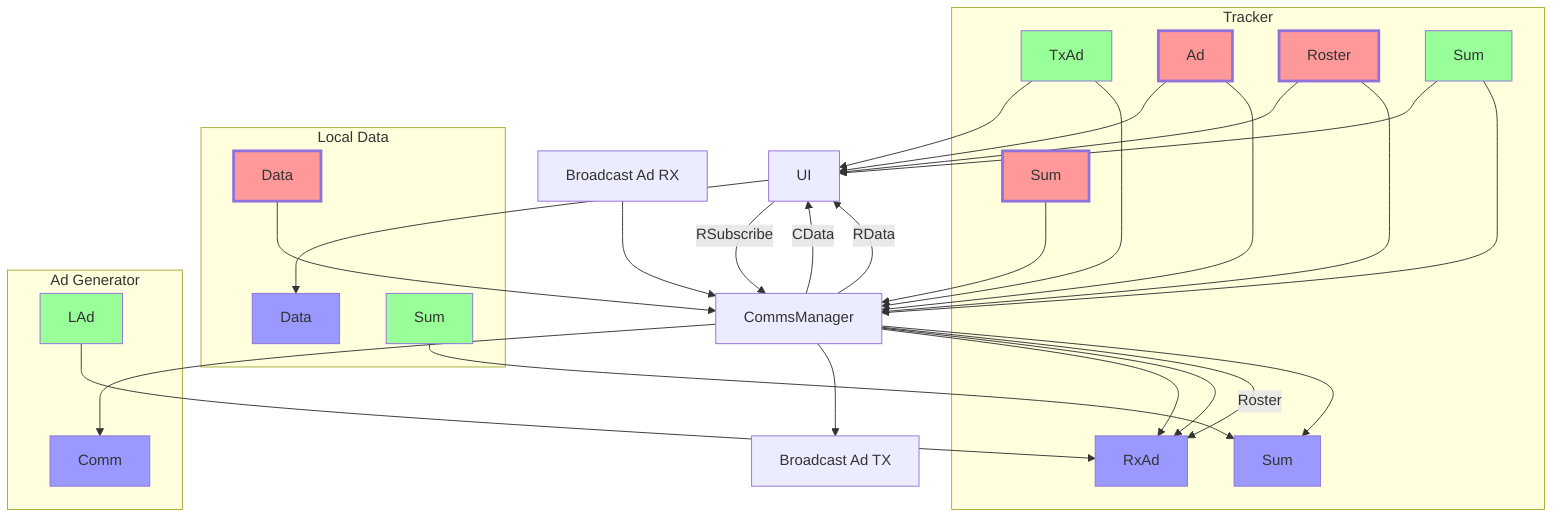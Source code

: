 flowchart TD
    classDef Out fill:#9f9;
    classDef In fill:#99f;
    classDef CallServer fill:#f99,stroke-width:3px;
    classDef CallClient fill:#f99,stroke-width:3px,stroke-dasharray:5 5;
    UI
    subgraph Tracker
      Tracker.OTxAd[TxAd]
      class Tracker.OTxAd Out
      Tracker.IRxAd[RxAd]
      class Tracker.IRxAd In
      Tracker.SSum[Sum]
      class Tracker.SSum CallServer
      Tracker.SAd[Ad]
      class Tracker.SAd CallServer
      Tracker.SRoster[Roster]
      class Tracker.SRoster CallServer
      Tracker.ISum[Sum]
      class Tracker.ISum In
      Tracker.OSum[Sum]
      class Tracker.OSum Out
    end
    subgraph LData[Local Data]
      LData.IData[Data]
      class LData.IData In
      LData.SData[Data]
      class LData.SData CallServer
      LData.OSum[Sum]
      class LData.OSum Out
    end
    subgraph AdGen[Ad Generator]
      AdGen.IComm[Comm]
      class AdGen.IComm In
      AdGen.OLAd[LAd]
      class AdGen.OLAd Out
    end
    CommsMan[CommsManager]
    BroadTx[Broadcast Ad TX]
    BroadRx[Broadcast Ad RX]
    Tracker.OTxAd --> UI
    Tracker.OTxAd --> CommsMan
    Tracker.OSum --> UI
    Tracker.OSum --> CommsMan
    Tracker.SRoster --> UI
    Tracker.SRoster --> CommsMan
    Tracker.SAd --> UI
    Tracker.SAd --> CommsMan
    Tracker.SSum --> CommsMan
    LData.SData --> CommsMan
    LData.OSum --> Tracker.ISum
    UI --> LData.IData
    UI -->|RSubscribe| CommsMan
    CommsMan -->|CData| UI
    AdGen.OLAd --> Tracker.IRxAd
    CommsMan --> AdGen.IComm
    CommsMan --> Tracker.IRxAd
    BroadRx --> CommsMan
    CommsMan --> BroadTx
    CommsMan --> Tracker.IRxAd
    CommsMan -->|RData| UI
    CommsMan -->|Roster| Tracker.IRxAd
    CommsMan --> Tracker.ISum